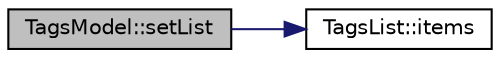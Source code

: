 digraph "TagsModel::setList"
{
 // INTERACTIVE_SVG=YES
 // LATEX_PDF_SIZE
  edge [fontname="Helvetica",fontsize="10",labelfontname="Helvetica",labelfontsize="10"];
  node [fontname="Helvetica",fontsize="10",shape=record];
  rankdir="LR";
  Node18 [label="TagsModel::setList",height=0.2,width=0.4,color="black", fillcolor="grey75", style="filled", fontcolor="black",tooltip=" "];
  Node18 -> Node19 [color="midnightblue",fontsize="10",style="solid",fontname="Helvetica"];
  Node19 [label="TagsList::items",height=0.2,width=0.4,color="black", fillcolor="white", style="filled",URL="$class_tags_list.html#a53b142ecc6ce9e5452f9c4731c2c985f",tooltip=" "];
}
